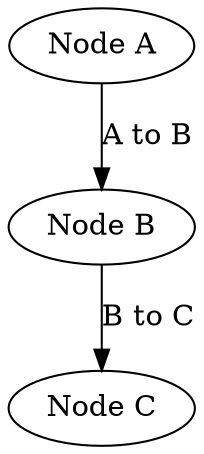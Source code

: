 digraph G {
    A [label="Node A"];
    B [label="Node B"];
    C [label="Node C"];
    A -> B [label="A to B"];
    B -> C [label="B to C"];
}